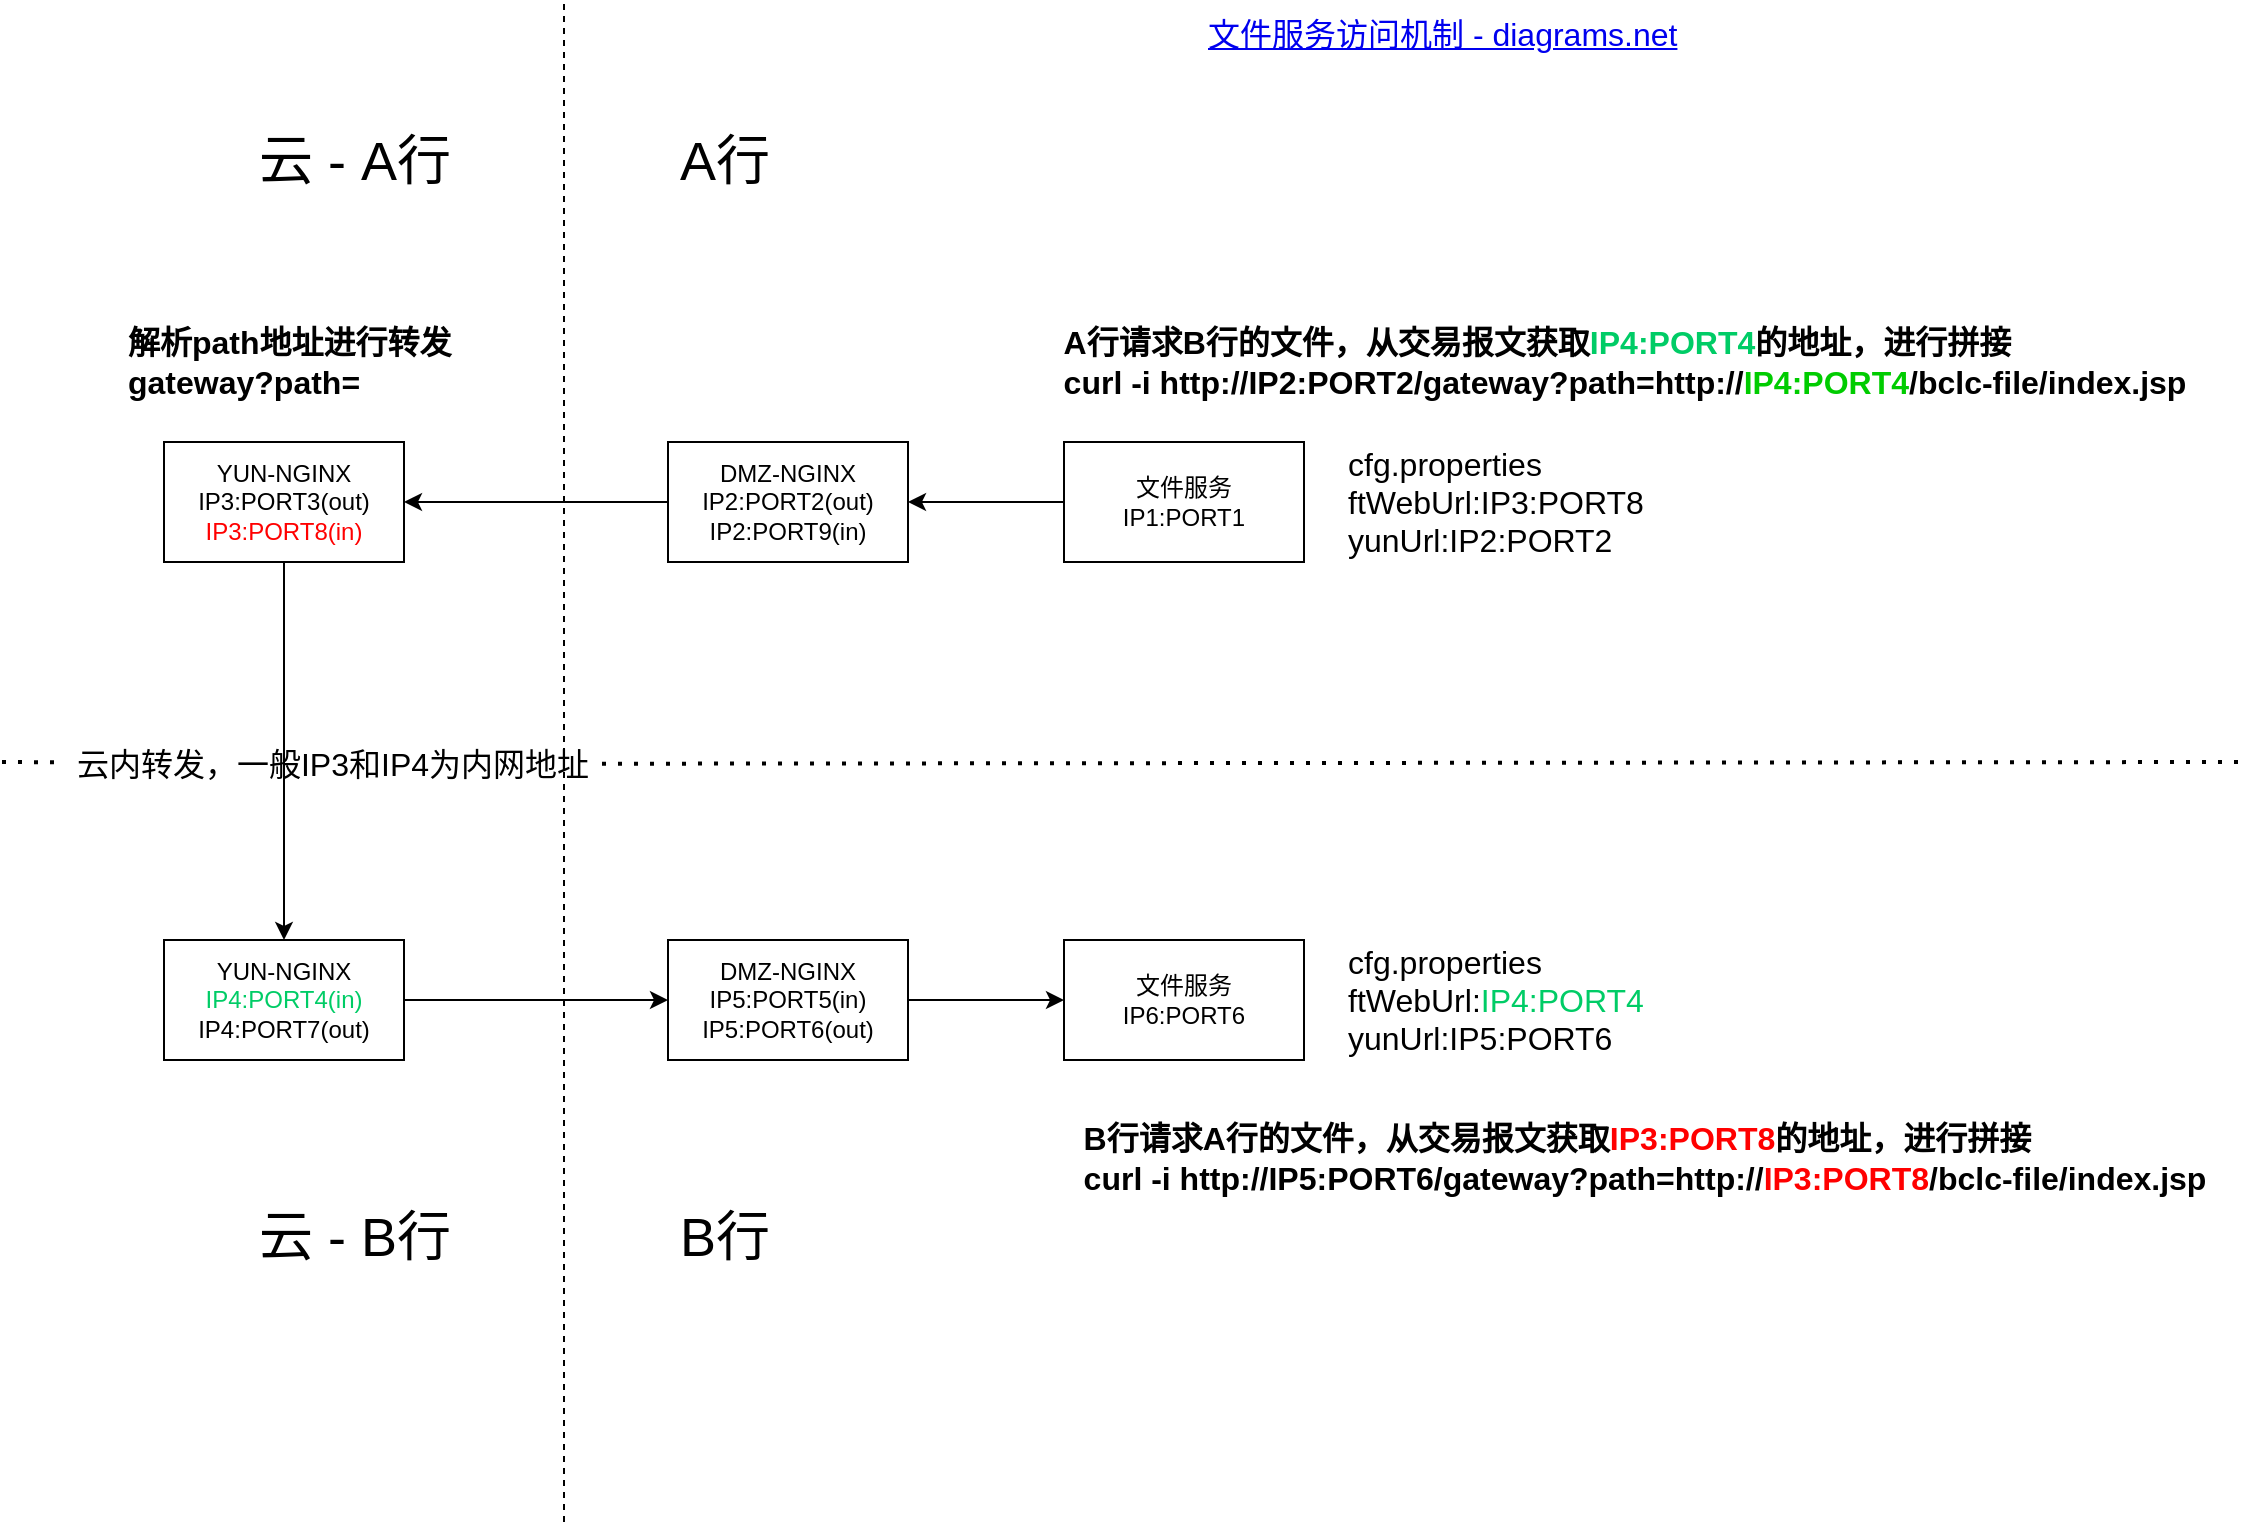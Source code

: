 <mxfile version="18.2.0" type="github"><diagram id="5pMmDTiJDG32qlwOxD2e" name="Page-1"><mxGraphModel dx="1550" dy="827" grid="1" gridSize="10" guides="1" tooltips="1" connect="1" arrows="1" fold="1" page="1" pageScale="1" pageWidth="1169" pageHeight="827" math="0" shadow="0"><root><mxCell id="0"/><mxCell id="1" parent="0"/><mxCell id="4DUy6sRK5zx7ygUDK_SV-6" style="edgeStyle=orthogonalEdgeStyle;rounded=0;orthogonalLoop=1;jettySize=auto;html=1;exitX=0;exitY=0.5;exitDx=0;exitDy=0;entryX=1;entryY=0.5;entryDx=0;entryDy=0;" parent="1" source="4DUy6sRK5zx7ygUDK_SV-1" target="4DUy6sRK5zx7ygUDK_SV-2" edge="1"><mxGeometry relative="1" as="geometry"/></mxCell><mxCell id="4DUy6sRK5zx7ygUDK_SV-1" value="文件服务&lt;br&gt;IP1:PORT1" style="rounded=0;whiteSpace=wrap;html=1;" parent="1" vertex="1"><mxGeometry x="551" y="240" width="120" height="60" as="geometry"/></mxCell><mxCell id="4DUy6sRK5zx7ygUDK_SV-7" style="edgeStyle=orthogonalEdgeStyle;rounded=0;orthogonalLoop=1;jettySize=auto;html=1;exitX=0;exitY=0.5;exitDx=0;exitDy=0;entryX=1;entryY=0.5;entryDx=0;entryDy=0;" parent="1" source="4DUy6sRK5zx7ygUDK_SV-2" target="4DUy6sRK5zx7ygUDK_SV-4" edge="1"><mxGeometry relative="1" as="geometry"/></mxCell><mxCell id="4DUy6sRK5zx7ygUDK_SV-2" value="DMZ-NGINX&lt;br&gt;IP2:PORT2(out)&lt;br&gt;IP2:PORT9(in)" style="rounded=0;whiteSpace=wrap;html=1;" parent="1" vertex="1"><mxGeometry x="353" y="240" width="120" height="60" as="geometry"/></mxCell><mxCell id="4DUy6sRK5zx7ygUDK_SV-14" style="edgeStyle=orthogonalEdgeStyle;rounded=0;orthogonalLoop=1;jettySize=auto;html=1;exitX=0.5;exitY=1;exitDx=0;exitDy=0;" parent="1" source="4DUy6sRK5zx7ygUDK_SV-4" target="4DUy6sRK5zx7ygUDK_SV-12" edge="1"><mxGeometry relative="1" as="geometry"/></mxCell><mxCell id="4DUy6sRK5zx7ygUDK_SV-4" value="YUN-NGINX&lt;br&gt;&lt;font&gt;IP3:PORT3&lt;/font&gt;(out)&lt;br&gt;&lt;font color=&quot;#ff0000&quot;&gt;IP3:PORT8(in)&lt;/font&gt;" style="rounded=0;whiteSpace=wrap;html=1;fontColor=#000000;" parent="1" vertex="1"><mxGeometry x="101" y="240" width="120" height="60" as="geometry"/></mxCell><mxCell id="4DUy6sRK5zx7ygUDK_SV-5" value="" style="endArrow=none;dashed=1;html=1;rounded=0;" parent="1" edge="1"><mxGeometry width="50" height="50" relative="1" as="geometry"><mxPoint x="301" y="780" as="sourcePoint"/><mxPoint x="301" y="20" as="targetPoint"/></mxGeometry></mxCell><mxCell id="4DUy6sRK5zx7ygUDK_SV-8" style="edgeStyle=orthogonalEdgeStyle;rounded=0;orthogonalLoop=1;jettySize=auto;html=1;exitX=1;exitY=0.5;exitDx=0;exitDy=0;entryX=0;entryY=0.5;entryDx=0;entryDy=0;" parent="1" source="4DUy6sRK5zx7ygUDK_SV-11" target="4DUy6sRK5zx7ygUDK_SV-9" edge="1"><mxGeometry relative="1" as="geometry"><mxPoint x="603" y="679" as="targetPoint"/></mxGeometry></mxCell><mxCell id="4DUy6sRK5zx7ygUDK_SV-9" value="文件服务&lt;br&gt;IP6:PORT6" style="rounded=0;whiteSpace=wrap;html=1;" parent="1" vertex="1"><mxGeometry x="551" y="489" width="120" height="60" as="geometry"/></mxCell><mxCell id="4DUy6sRK5zx7ygUDK_SV-10" style="edgeStyle=orthogonalEdgeStyle;rounded=0;orthogonalLoop=1;jettySize=auto;html=1;exitX=1;exitY=0.5;exitDx=0;exitDy=0;entryX=0;entryY=0.5;entryDx=0;entryDy=0;" parent="1" source="4DUy6sRK5zx7ygUDK_SV-12" target="4DUy6sRK5zx7ygUDK_SV-11" edge="1"><mxGeometry relative="1" as="geometry"><mxPoint x="401" y="629" as="targetPoint"/></mxGeometry></mxCell><mxCell id="4DUy6sRK5zx7ygUDK_SV-11" value="DMZ-NGINX&lt;br&gt;IP5:PORT5&lt;span&gt;(in)&lt;br&gt;&lt;/span&gt;IP5:PORT6(out)&lt;span&gt;&lt;br&gt;&lt;/span&gt;" style="rounded=0;whiteSpace=wrap;html=1;fontColor=#000000;" parent="1" vertex="1"><mxGeometry x="353" y="489" width="120" height="60" as="geometry"/></mxCell><mxCell id="4DUy6sRK5zx7ygUDK_SV-12" value="YUN-NGINX&lt;br&gt;&lt;font color=&quot;#00cc66&quot;&gt;IP4:PORT4(in)&lt;br&gt;&lt;/font&gt;IP4:PORT7(out)&lt;font color=&quot;#00cc66&quot;&gt;&lt;br&gt;&lt;/font&gt;" style="rounded=0;whiteSpace=wrap;html=1;" parent="1" vertex="1"><mxGeometry x="101" y="489" width="120" height="60" as="geometry"/></mxCell><mxCell id="4DUy6sRK5zx7ygUDK_SV-13" value="" style="endArrow=none;dashed=1;html=1;dashPattern=1 3;strokeWidth=2;rounded=0;startArrow=none;" parent="1" source="4DUy6sRK5zx7ygUDK_SV-30" edge="1"><mxGeometry width="50" height="50" relative="1" as="geometry"><mxPoint x="-109" y="400" as="sourcePoint"/><mxPoint x="1140" y="400" as="targetPoint"/></mxGeometry></mxCell><mxCell id="4DUy6sRK5zx7ygUDK_SV-15" value="A行" style="text;html=1;align=center;verticalAlign=middle;resizable=0;points=[];autosize=1;strokeColor=none;fillColor=none;fontSize=27;" parent="1" vertex="1"><mxGeometry x="351" y="80" width="60" height="40" as="geometry"/></mxCell><mxCell id="4DUy6sRK5zx7ygUDK_SV-16" value="B行" style="text;html=1;align=center;verticalAlign=middle;resizable=0;points=[];autosize=1;strokeColor=none;fillColor=none;fontSize=27;" parent="1" vertex="1"><mxGeometry x="351" y="618" width="60" height="40" as="geometry"/></mxCell><mxCell id="4DUy6sRK5zx7ygUDK_SV-17" value="cfg.properties&lt;br&gt;ftWebUrl:IP3:PORT8&lt;br&gt;yunUrl:IP2:PORT2" style="text;html=1;align=left;verticalAlign=middle;resizable=0;points=[];autosize=1;strokeColor=none;fillColor=none;fontSize=16;" parent="1" vertex="1"><mxGeometry x="691" y="240" width="160" height="60" as="geometry"/></mxCell><mxCell id="4DUy6sRK5zx7ygUDK_SV-18" value="解析path地址进行转发&lt;br&gt;gateway?path=&amp;nbsp;" style="text;html=1;align=left;verticalAlign=middle;resizable=0;points=[];autosize=1;strokeColor=none;fillColor=none;fontSize=16;fontStyle=1" parent="1" vertex="1"><mxGeometry x="81" y="180" width="180" height="40" as="geometry"/></mxCell><mxCell id="4DUy6sRK5zx7ygUDK_SV-20" value="cfg.properties&lt;br&gt;ftWebUrl:&lt;font color=&quot;#00cc66&quot;&gt;IP4:PORT4&lt;/font&gt;&lt;br&gt;yunUrl:IP5:PORT6" style="text;html=1;align=left;verticalAlign=middle;resizable=0;points=[];autosize=1;strokeColor=none;fillColor=none;fontSize=16;" parent="1" vertex="1"><mxGeometry x="691" y="489" width="160" height="60" as="geometry"/></mxCell><mxCell id="4DUy6sRK5zx7ygUDK_SV-22" value="&lt;div style=&quot;text-align: left&quot;&gt;&lt;b&gt;&lt;font color=&quot;#000000&quot;&gt;A行请求B行的文件，从交易报文获取&lt;/font&gt;IP4:PORT4&lt;font color=&quot;#000000&quot;&gt;的地址，进行拼接&lt;/font&gt;&lt;/b&gt;&lt;/div&gt;&lt;b&gt;&lt;font color=&quot;#000000&quot;&gt;curl -i http://IP2:PORT2/gateway?path=http://&lt;/font&gt;&lt;font color=&quot;#00cc00&quot;&gt;IP4:PORT4&lt;/font&gt;&lt;font color=&quot;#000000&quot;&gt;/bclc-file/index.jsp&lt;/font&gt;&lt;/b&gt;" style="text;html=1;align=center;verticalAlign=middle;resizable=0;points=[];autosize=1;strokeColor=none;fillColor=none;fontSize=16;fontColor=#00CC66;" parent="1" vertex="1"><mxGeometry x="541" y="180" width="580" height="40" as="geometry"/></mxCell><mxCell id="4DUy6sRK5zx7ygUDK_SV-26" value="云 - A行" style="text;html=1;align=center;verticalAlign=middle;resizable=0;points=[];autosize=1;strokeColor=none;fillColor=none;fontSize=27;" parent="1" vertex="1"><mxGeometry x="141" y="80" width="110" height="40" as="geometry"/></mxCell><mxCell id="4DUy6sRK5zx7ygUDK_SV-27" value="云 - B行" style="text;html=1;align=center;verticalAlign=middle;resizable=0;points=[];autosize=1;strokeColor=none;fillColor=none;fontSize=27;" parent="1" vertex="1"><mxGeometry x="141" y="618" width="110" height="40" as="geometry"/></mxCell><mxCell id="4DUy6sRK5zx7ygUDK_SV-28" value="&lt;div style=&quot;text-align: left&quot;&gt;&lt;b&gt;&lt;font color=&quot;#000000&quot;&gt;B行请求A行的文件，从交易报文获取&lt;/font&gt;&lt;font color=&quot;#ff0000&quot;&gt;IP3:PORT8&lt;/font&gt;&lt;font color=&quot;#000000&quot;&gt;的地址，进行拼接&lt;/font&gt;&lt;/b&gt;&lt;/div&gt;&lt;b&gt;&lt;font color=&quot;#000000&quot;&gt;curl -i http://IP5:PORT6/gateway?path=http://&lt;/font&gt;&lt;font color=&quot;#ff0000&quot;&gt;IP3:PORT8&lt;/font&gt;&lt;font color=&quot;#000000&quot;&gt;/bclc-file/index.jsp&lt;/font&gt;&lt;/b&gt;" style="text;html=1;align=center;verticalAlign=middle;resizable=0;points=[];autosize=1;strokeColor=none;fillColor=none;fontSize=16;fontColor=#00CC66;" parent="1" vertex="1"><mxGeometry x="551" y="578" width="580" height="40" as="geometry"/></mxCell><mxCell id="4DUy6sRK5zx7ygUDK_SV-29" value="&lt;a href=&quot;https://app.diagrams.net/&quot;&gt;文件服务访问机制 - diagrams.net&lt;/a&gt;" style="text;whiteSpace=wrap;html=1;fontSize=16;fontColor=#000000;" parent="1" vertex="1"><mxGeometry x="621" y="20" width="260" height="30" as="geometry"/></mxCell><mxCell id="4DUy6sRK5zx7ygUDK_SV-30" value="云内转发，一般IP3和IP4为内网地址" style="text;html=1;align=center;verticalAlign=middle;resizable=0;points=[];autosize=1;strokeColor=none;fillColor=none;fontSize=16;fontColor=#000000;" parent="1" vertex="1"><mxGeometry x="50" y="391" width="270" height="20" as="geometry"/></mxCell><mxCell id="4DUy6sRK5zx7ygUDK_SV-31" value="" style="endArrow=none;dashed=1;html=1;dashPattern=1 3;strokeWidth=2;rounded=0;" parent="1" target="4DUy6sRK5zx7ygUDK_SV-30" edge="1"><mxGeometry width="50" height="50" relative="1" as="geometry"><mxPoint x="20" y="400" as="sourcePoint"/><mxPoint x="1211" y="400" as="targetPoint"/></mxGeometry></mxCell></root></mxGraphModel></diagram></mxfile>